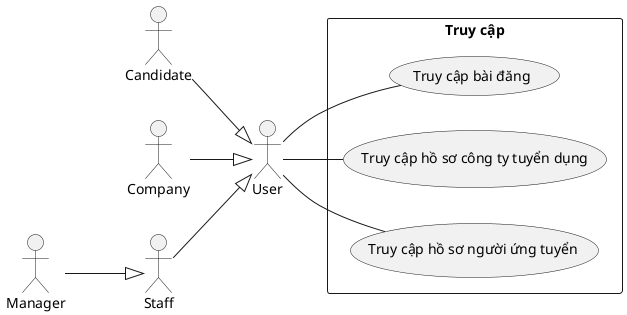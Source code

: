 @startuml TruyCap
left to right direction

actor "User" as nguoiDung
actor "Candidate" as nguoiUngTuyen
actor "Company" as congTyTuyenDung
actor "Staff" as nhanVien
actor "Manager" as quanLy

rectangle "Truy cập" {
    usecase "Truy cập bài đăng" as truyCapBaiDang
    usecase "Truy cập hồ sơ công ty tuyển dụng" as truyCapHoSoCongTy
    usecase "Truy cập hồ sơ người ứng tuyển" as truyCapHoSoNguoiUngTuyen
}

nguoiDung -- truyCapBaiDang
nguoiDung -- truyCapHoSoCongTy
nguoiDung -- truyCapHoSoNguoiUngTuyen

nguoiUngTuyen --^ nguoiDung

congTyTuyenDung --^ nguoiDung

nhanVien --^ nguoiDung

quanLy --^ nhanVien

@enduml
